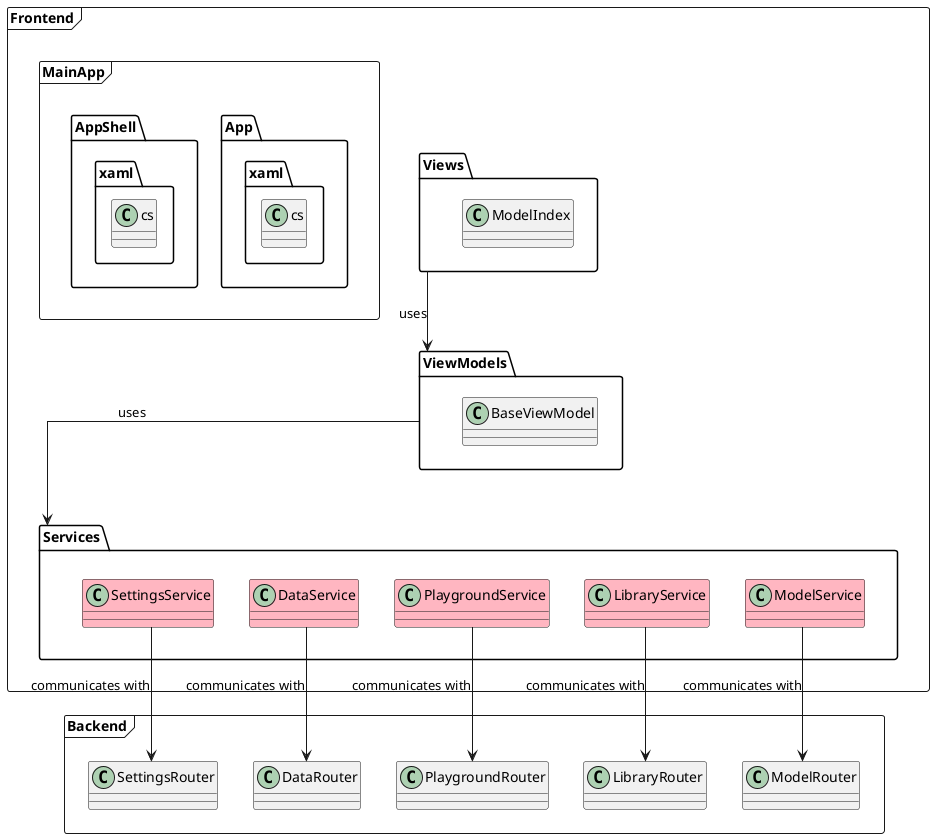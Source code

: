 @startuml MAUI_App_Structure

skinparam linetype ortho

frame Backend {
    together {
    class "ModelRouter" {
    }
    class "LibraryRouter" {
    }
    class "PlaygroundRouter" {
    }
    class "DataRouter" {
    }
    class "SettingsRouter" {
    }
    }
}

frame Frontend {
    together {
    frame MainApp {
    together {
        package "App" {
            package "xaml" {
                class "cs"
            }
        }
        package "AppShell" {
            package "xaml" {
                class "cs"
            }
        }
    }
    }
    together {
        package "Views" {
            class "ModelIndex"
        }

        package "ViewModels" {
            class "BaseViewModel"
        }
    }
    }

    package "Services"  {
        together {
        class "ModelService" #LightPink {
        }
        class "LibraryService" #LightPink {
        }
        class "PlaygroundService" #LightPink {
        }
        class "DataService" #LightPink {
        }
        class "SettingsService" #LightPink {
        }
        }
    }
    
    
    
    

}

' Relationships
ModelService --> ModelRouter : communicates with
LibraryService --> LibraryRouter : communicates with
PlaygroundService --> PlaygroundRouter : communicates with
DataService --> DataRouter : communicates with
SettingsService --> SettingsRouter : communicates with

'App --> AppShell : manages
'AppShell --> Views : navigates to
' Views --> Services : uses
Views --> ViewModels : uses
ViewModels --> Services : uses

@enduml
